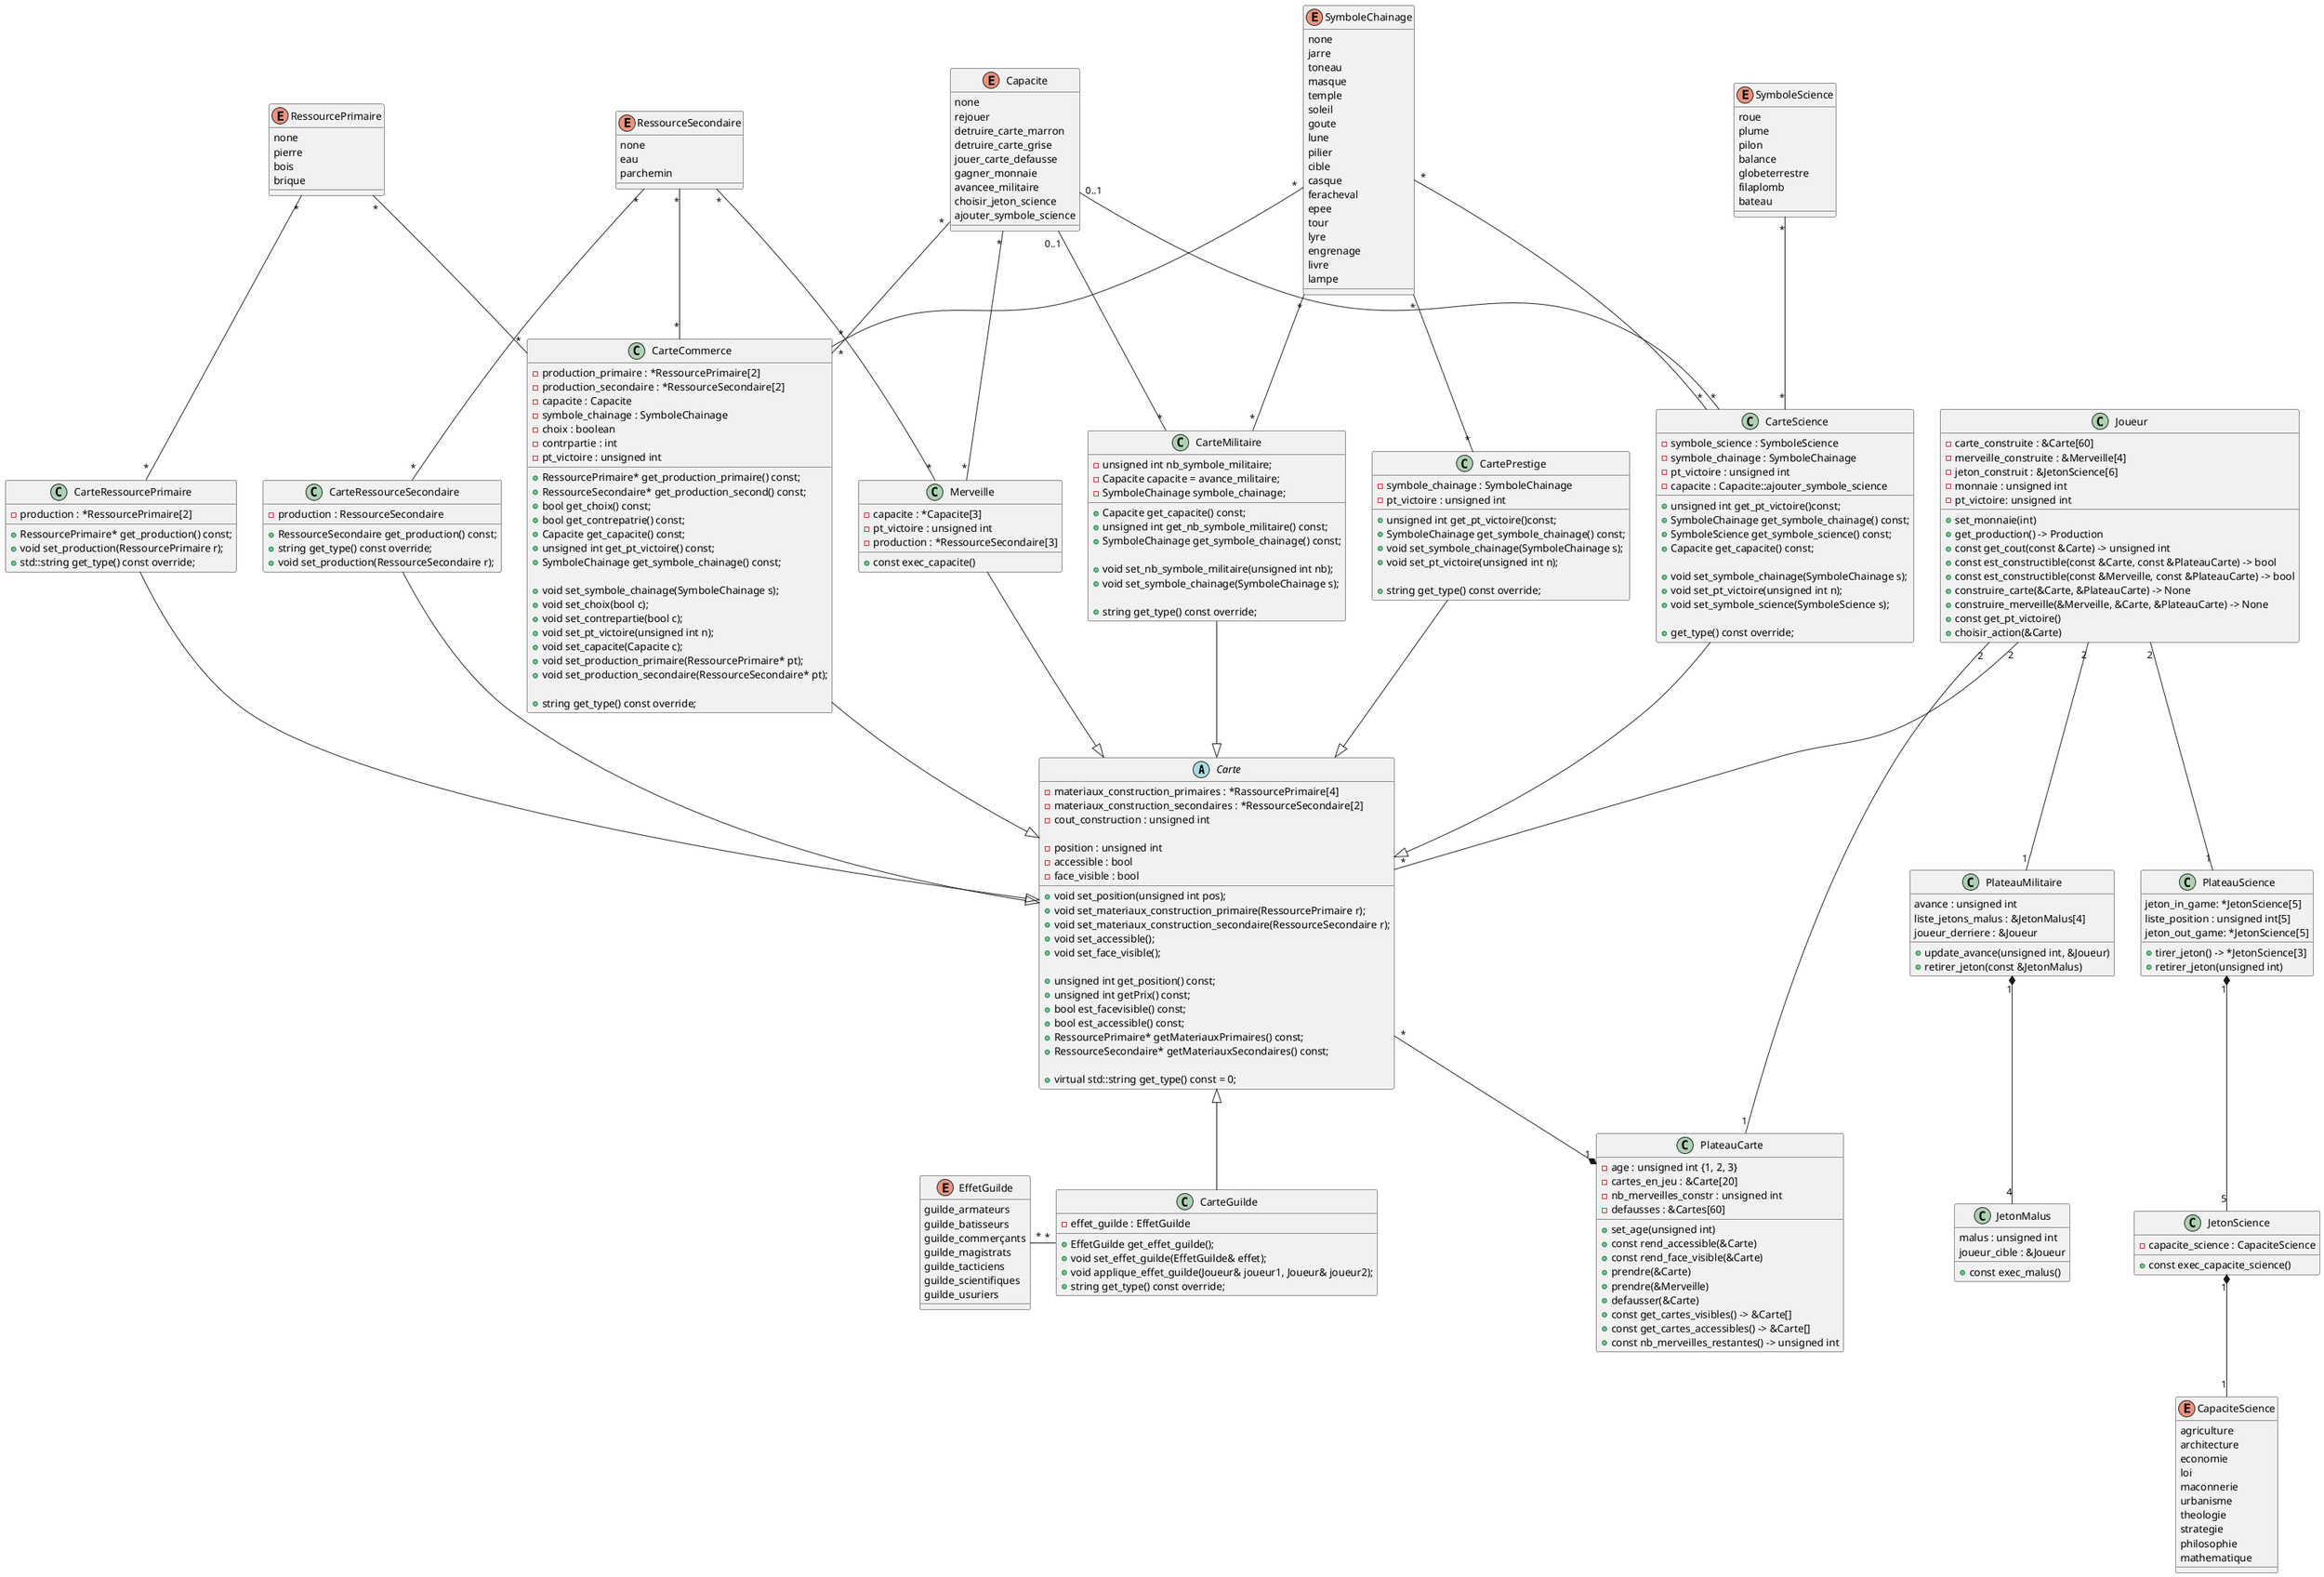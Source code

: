 @startuml Model 3

'les differentes cartes : 

'Cette classe rassemble les elements commun à chaques cartes 
abstract class Carte{
    - materiaux_construction_primaires : *RassourcePrimaire[4]
    - materiaux_construction_secondaires : *RessourceSecondaire[2]
    - cout_construction : unsigned int

    -position : unsigned int
    -accessible : bool
    -face_visible : bool
    
    +void set_position(unsigned int pos);
    +void set_materiaux_construction_primaire(RessourcePrimaire r); 
    +void set_materiaux_construction_secondaire(RessourceSecondaire r);
    +void set_accessible();
    +void set_face_visible(); 

    +unsigned int get_position() const;
    +unsigned int getPrix() const;
    +bool est_facevisible() const;
    +bool est_accessible() const;
    +RessourcePrimaire* getMateriauxPrimaires() const;
    +RessourceSecondaire* getMateriauxSecondaires() const;

    +virtual std::string get_type() const = 0;
}

'Notes : J'ai compté pour les listes 4 et 2 en longueurs suffisent
'Age est une enumeration

'La methode gettype renvoie le type de la carte ("Science", "Militaire", "Commerce"...)

'out met tous les arguments d'etat de la carte a None, (position, facevisible et accessible)





'-----------------------------LES AUTRES CARTES--------------------'
'Hérite tous de la classe carte carte

'Une Merveille est techniquement une carte
class Merveille{
    - capacite : *Capacite[3]
    - pt_victoire : unsigned int
    - production : *RessourceSecondaire[3]

    + const exec_capacite()
}
'Les Merveille Grand Phare et Piree peuvent produire une ressource

'Les autres types de cartes

'Cartes marrons 
class CarteRessourcePrimaire{
    - production : *RessourcePrimaire[2]

    +RessourcePrimaire* get_production() const;
    +void set_production(RessourcePrimaire r); 
    +std::string get_type() const override;
}

'Cartes gris
class CarteRessourceSecondaire{
    - production : RessourceSecondaire

    +RessourceSecondaire get_production() const;
    +string get_type() const override;
    +void set_production(RessourceSecondaire r);
}
'Pas de liste car produit toujours 1 seul ressource

'Cartes Jaunes
class CarteCommerce{
    - production_primaire : *RessourcePrimaire[2]
    - production_secondaire : *RessourceSecondaire[2]
    - capacite : Capacite
    - symbole_chainage : SymboleChainage
    - choix : boolean 
    - contrpartie : int 
    - pt_victoire : unsigned int

    +RessourcePrimaire* get_production_primaire() const;
    +RessourceSecondaire* get_production_second() const;
    +bool get_choix() const;
    +bool get_contrepatrie() const;
    +Capacite get_capacite() const;
    +unsigned int get_pt_victoire() const;
    +SymboleChainage get_symbole_chainage() const;

    +void set_symbole_chainage(SymboleChainage s);
    +void set_choix(bool c);
    +void set_contrepartie(bool c);
    +void set_pt_victoire(unsigned int n);
    +void set_capacite(Capacite c);
    +void set_production_primaire(RessourcePrimaire* pt);
    +void set_production_secondaire(RessourceSecondaire* pt);

    +string get_type() const override;
}
'Choix defini si la production doit etre choisi entre differentes ressources ou non
'Contrepartie defini si il faut "acheter" la ressource produite ou non, on notera 0 si ce n'est pas le cas

'exec_capacite() regarde l'attribut "capacite", et execute la fonction correspondante
'on rajoutera un méssage d'erreur si la capacite n'est pas possible

'Cartes Verts
class CarteScience{
    - symbole_science : SymboleScience
    - symbole_chainage : SymboleChainage
    - pt_victoire : unsigned int
    - capacite : Capacite::ajouter_symbole_science

    +unsigned int get_pt_victoire()const;
    +SymboleChainage get_symbole_chainage() const;
    +SymboleScience get_symbole_science() const;
    +Capacite get_capacite() const;

    +void set_symbole_chainage(SymboleChainage s);
    +void set_pt_victoire(unsigned int n);
    +void set_symbole_science(SymboleScience s);

    +get_type() const override;

}
'SymboleScience est une enumerations des symboles Science disponible dans le jeu
'SymboleChainage est une enumerations des symboles Science disponible dans le jeu

'Cartes Rouges
class CarteMilitaire{
    -unsigned int nb_symbole_militaire;
    -Capacite capacite = avance_militaire;
    -SymboleChainage symbole_chainage;


    +Capacite get_capacite() const;
    +unsigned int get_nb_symbole_militaire() const;
    +SymboleChainage get_symbole_chainage() const;

    +void set_nb_symbole_militaire(unsigned int nb);
    +void set_symbole_chainage(SymboleChainage s);

    +string get_type() const override;
}

'Cartes Bleu
class CartePrestige{
    - symbole_chainage : SymboleChainage
    - pt_victoire : unsigned int

    +unsigned int get_pt_victoire()const;
    +SymboleChainage get_symbole_chainage() const;
    +void set_symbole_chainage(SymboleChainage s);
    +void set_pt_victoire(unsigned int n);

    +string get_type() const override;
}

'Cartes Violets
class CarteGuilde{
    - effet_guilde : EffetGuilde

    +EffetGuilde get_effet_guilde();
    +void set_effet_guilde(EffetGuilde& effet);
    +void applique_effet_guilde(Joueur& joueur1, Joueur& joueur2);
    +string get_type() const override;

}
'EffetGuilde est un enumération defini après

'execEffetGuilde() effectue l'effet de guilde correspondant, a voir au niveau des arguments


CarteMilitaire --|> Carte
CarteCommerce --|> Carte
CarteScience --|> Carte
CartePrestige --|> Carte
Carte <|-- CarteGuilde
CarteRessourcePrimaire --|> Carte
CarteRessourceSecondaire --|> Carte
Merveille --|> Carte


'-----------------------------------------ATTENTION !!!-----------------------------------------------------'
'Tout elements se déclanchant qu'une seul fois, à la création de la carte est considéré comme une capacitée 
'Il existe une enumération capacité, définie plus loin

'---------------------------------------ENUMERATIONS LIE AUX CARTES-----------------------------------------'



'Permet de ne pas payer une carte si elle comporte le meme symbole qu'une carte déja construite par le joueur
enum SymboleChainage{
    none
    jarre 
    toneau
    masque 
    temple 
    soleil 
    goute 
    lune 
    pilier 
    cible 
    casque 
    feracheval 
    epee 
    tour 
    lyre 
    engrenage 
    livre 
    lampe 
}

SymboleChainage "*" -- "*" CartePrestige
SymboleChainage "*" -- "*" CarteMilitaire
SymboleChainage "*" -- "*" CarteScience
SymboleChainage "*" -- "*" CarteCommerce

'Symbole se trouvant sur les cartes sciences, 
'2 symbole similaire entraine la prise d'une jeton science pour le joueur, 
'6 symbole different entraine une victoire scientifique
enum SymboleScience{
    roue 
    plume 
    pilon 
    balance 
    globeterrestre 
    filaplomb
    bateau 
}

SymboleScience "*" -- "*" CarteScience

'Enumerations contenant les differents effets de Guilde (cartes violettes)
enum EffetGuilde{
    guilde_armateurs
    guilde_batisseurs
    guilde_commerçants
    guilde_magistrats
    guilde_tacticiens
    guilde_scientifiques
    guilde_usuriers
}
'Se referer à la fiche dans le docs pour les effets de chaques guides
EffetGuilde "*" - "*" CarteGuilde

'Les differentes capacité retrouvables sur certaines cartes, notement sur les cartes Merveille, militaire et de commerce
enum Capacite{
    none
    rejouer
    detruire_carte_marron
    detruire_carte_grise
    jouer_carte_defausse
    gagner_monnaie
    avancee_militaire
    choisir_jeton_science
    ajouter_symbole_science
}
'Je pense que les noms sont suffisement explicites, mais n'hésitez pas à poser des question si ce n'est pas clair

Capacite "*"  -- "*" CarteCommerce
Capacite "0..1"  -- "*" CarteMilitaire
Capacite "*"  -- "*" Merveille
Capacite "0..1" -- "*" CarteScience


'Les Ressources sont utilisé par les joureurs pour construir des batiments
'Elles sont produites par certaines cartes
enum RessourcePrimaire{
    none
    pierre
    bois
    brique
}

RessourcePrimaire  "*" -- "*" CarteRessourcePrimaire
RessourcePrimaire  "*" -- "*" CarteCommerce


enum RessourceSecondaire{
    none
    eau
    parchemin
}

RessourceSecondaire "*" -- "*" CarteRessourceSecondaire
RessourceSecondaire "*" -- "*" CarteCommerce
RessourceSecondaire "*" -- "*" Merveille



'-------------------------LES JETONS SCIENCES------------------------'
'Il sont au nombre de 10 avec des effets uniques

class JetonScience{
    - capacite_science : CapaciteScience

    +const exec_capacite_science()
}
'CapaciteScience est une enumération des effets de chaques jetons, voir ci dessous

'Capacité déclanchées par les jetons sciences
enum CapaciteScience{
    agriculture
    architecture
    economie
    loi
    maconnerie
    urbanisme
    theologie
    strategie
    philosophie
    mathematique
}
'Ce référer à la fiche pour les detailles de chaques capacitées
JetonScience "1" *-- "1" CapaciteScience

class JetonMalus{
    malus : unsigned int 
    joueur_cible : &Joueur

    +const exec_malus()
}

class PlateauMilitaire{
    avance : unsigned int 
    liste_jetons_malus : &JetonMalus[4]
    joueur_derriere : &Joueur
    

    +update_avance(unsigned int, &Joueur)
    +retirer_jeton(const &JetonMalus)
}

PlateauMilitaire "1" *-- "4" JetonMalus
'Jdevant permet a la fois, en composant avec avance de savoir la position du jetons d'avancée miliaire
'Permet egalement de savoir directement quelle joueur est le moins avancé militairement, 
'ce qui permet de savoir quelles est le joueur qui doit commencer le nouvel age, ainsi que le joueur qui doit subir un malus

'updateavance(unsigned int, Joueur) permet d'avancer 
'le jeton d'un certain nombre de case en faveur du Joueur donnée en argument, (modifie avance et Jderiere si necessaire)

'retirer_jeton permet de retirer le jeton d'une case alors le joueur le moins avancé militairement subit un malus, 
'Utiliser la fonction appliquerCapacite de JetonMalus


'    - merveille_j1 : &Merveille[4]
'    - merveille_j2 : &Mervielle[4]
' il y'a une redondance ici parceque les merveilles construites appartiennent à la classe Joueur
'j'ai donc enlevé

class PlateauCarte{
    - age : unsigned int {1, 2, 3}
    - cartes_en_jeu : &Carte[20]
    - nb_merveilles_constr : unsigned int
    - defausses : &Cartes[60]

    + set_age(unsigned int)
    + const rend_accessible(&Carte)
    + const rend_face_visible(&Carte)
    + prendre(&Carte)
    + prendre(&Merveille)
    + defausser(&Carte)
    + const get_cartes_visibles() -> &Carte[]
    + const get_cartes_accessibles() -> &Carte[]
    + const nb_merveilles_restantes() -> unsigned int 
}

'set_age modifie l'age du plateau carte
'La methode rendaccessible(&Carte) permet de rendre FaceVisible et Accessible la carte Carte
'La methode prendre(&Carte) permet de supprimer la carte de la liste carte en Jeu
'La methode deffausser(&Carte) permet de mettre en defausse la carte et de la suprimmer de la liste des cartes en jeu
'getcartevisible() renvoie la liste des cartes faces visibles
'getcarteaccessible() renvoie la liste des cartes accessibles et donc face visible



'Le plateau Scientifique permet de gerer les jetons scientifique
class PlateauScience{
    jeton_in_game: *JetonScience[5]
    liste_position : unsigned int[5] 
    jeton_out_game: *JetonScience[5]

    + tirer_jeton() -> *JetonScience[3]
    + retirer_jeton(unsigned int)

}

PlateauScience  "1" *-- "5" JetonScience

'JetonInGame represente les jetons visibles et recupérables par les joueurs
'JetonsOutGame sont les jetons non tiré pour la partie, qui sont quand meme récuperables grace à des merveilles

'tirerjeton() tire 3 jeton aléatoirement dans jetonOUtGame, utilisé par la capacitée choisirjeton
'retirer jeton, retire le jeton ayant pour position Position de la liste jetonInGame


'/////////////IMPORTANT\\\\\\\\\\\\\\\
' Après réfléxion, je pense qu'il faut laisser les cartes et Merveilles crée dans les classes joueurs et non dans des plateaux appareant au joureurs 
'Car pour l'interface graphique ca ne change rien, et ce sera plus simple pour acceder au differents cout, sans avoir a aller chercher les cartes crées dans des plateau séparé de joueurs


'plateaumilitaire decrit l'avancé militaire d'un joueur vers le camps adverse, 
'nbmerveilles renseigne le nombre de merveilles déjà construites, pour rappel, on ne peut construire que 7 merveille dans une partie
Carte "*" --* "1" PlateauCarte
Joueur "2" -- "1" PlateauCarte
Joueur "2" -- "1" PlateauScience
Joueur "2" -- "1" PlateauMilitaire


'-------------------------------GESTION DU PLATEAU DE JEU------------------------


'Cette classe decrit l'etat du plateau de jeu à chaque instant
class Joueur{
    - carte_construite : &Carte[60]
    - merveille_construite : &Merveille[4]
    - jeton_construit : &JetonScience[6]
    - monnaie : unsigned int
    - pt_victoire: unsigned int

    + set_monnaie(int)
    + get_production() -> Production
    + const get_cout(const &Carte) -> unsigned int
    + const est_constructible(const &Carte, const &PlateauCarte) -> bool
    + const est_constructible(const &Merveille, const &PlateauCarte) -> bool
    + construire_carte(&Carte, &PlateauCarte) -> None
    + construire_merveille(&Merveille, &Carte, &PlateauCarte) -> None
    + const get_pt_victoire()
    + choisir_action(&Carte)
}
'60 car 20*3 = 60 le nombre de carte max qu'un joueur vera dans sa partie
'La fonction Verifie que la carte est accessible sur le Plateau (probablement via une méthode implémenté dans Plateau),
'Et effetue l'Action choisit par le joueur

'Si l'action choisit est construir ou merveille, alors le fonction vérifira que la carte ou la merveille est construissable puis l'ajoutera aux carte construites
'Si l'action chosit est de défausser la carte, la carte sera ajouté à la défausse du Plateau, et le joueur gagnera de la monnaie, 
'Dans tout les cas, la carte sera suprimé des cartes accésibles du plateau

'La méthode updatemonnaie permet d'ajouter ou retirer une quantité de monnaie donnée au joueur 

'La méthode getProduction() renvoie la production du joueur, pour cela elle interoge les cartes situées dans Carte

'La méthode getcout(Carte) renvoie le cout en monnaie, pour la construction de la carte Carte

'La méthode estconstructible(Carte) prend une carte en arguement Carte, et le joueur, car on fait Joueur.estconstructible(Carte)
'renvoie les cartes consturctible par le joueur, cad les cartes tel que Joueur.getcout(Carte) <= monnaie

'La fonction construire(Carte), ajoute Carte à carteconstruite et retire Joueur.getcout(Carte) à Joueur.monnaie 

'getptdevictoire() calcule le nombre de Pt de victoire du joueur, à executer en fin de partie

'Choisir action Carte, demande au joueur de Choisir une carte ACCESSIBLE, une fois la carte choisit elle est soit defaussé, soit construite, soit elle construit une merveille
Joueur "2" -- "*" Carte

@enduml
